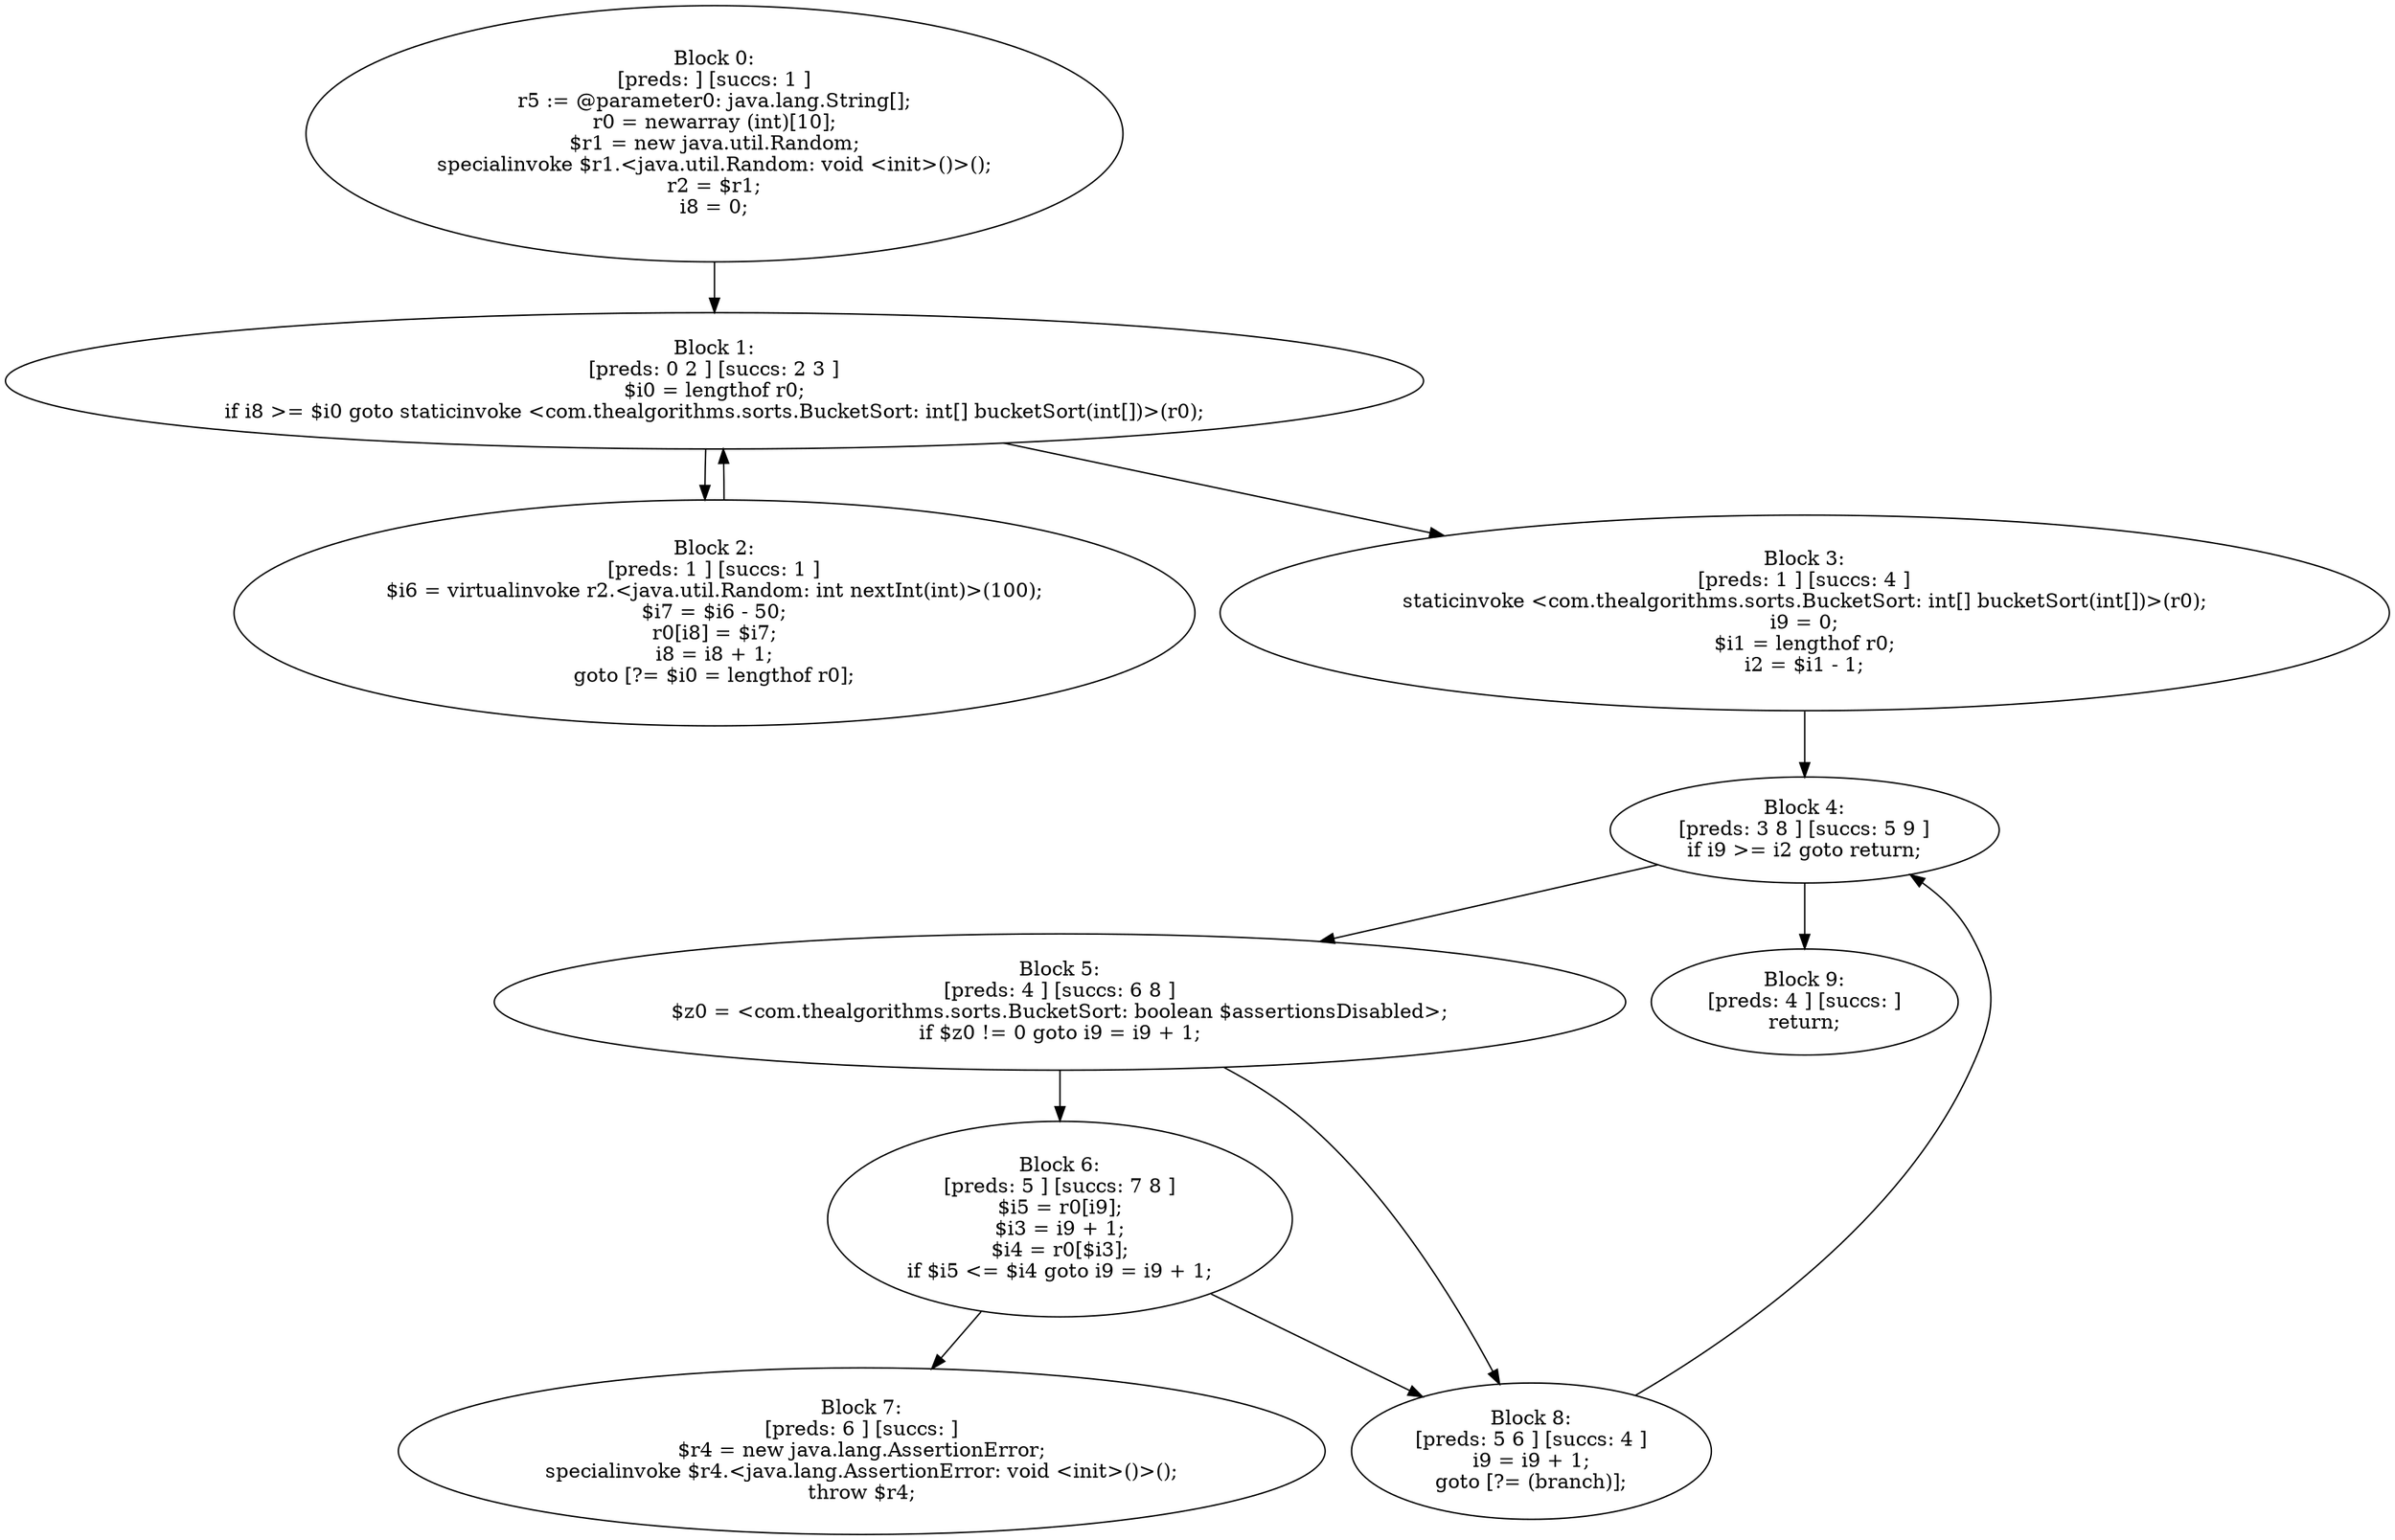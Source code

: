 digraph "unitGraph" {
    "Block 0:
[preds: ] [succs: 1 ]
r5 := @parameter0: java.lang.String[];
r0 = newarray (int)[10];
$r1 = new java.util.Random;
specialinvoke $r1.<java.util.Random: void <init>()>();
r2 = $r1;
i8 = 0;
"
    "Block 1:
[preds: 0 2 ] [succs: 2 3 ]
$i0 = lengthof r0;
if i8 >= $i0 goto staticinvoke <com.thealgorithms.sorts.BucketSort: int[] bucketSort(int[])>(r0);
"
    "Block 2:
[preds: 1 ] [succs: 1 ]
$i6 = virtualinvoke r2.<java.util.Random: int nextInt(int)>(100);
$i7 = $i6 - 50;
r0[i8] = $i7;
i8 = i8 + 1;
goto [?= $i0 = lengthof r0];
"
    "Block 3:
[preds: 1 ] [succs: 4 ]
staticinvoke <com.thealgorithms.sorts.BucketSort: int[] bucketSort(int[])>(r0);
i9 = 0;
$i1 = lengthof r0;
i2 = $i1 - 1;
"
    "Block 4:
[preds: 3 8 ] [succs: 5 9 ]
if i9 >= i2 goto return;
"
    "Block 5:
[preds: 4 ] [succs: 6 8 ]
$z0 = <com.thealgorithms.sorts.BucketSort: boolean $assertionsDisabled>;
if $z0 != 0 goto i9 = i9 + 1;
"
    "Block 6:
[preds: 5 ] [succs: 7 8 ]
$i5 = r0[i9];
$i3 = i9 + 1;
$i4 = r0[$i3];
if $i5 <= $i4 goto i9 = i9 + 1;
"
    "Block 7:
[preds: 6 ] [succs: ]
$r4 = new java.lang.AssertionError;
specialinvoke $r4.<java.lang.AssertionError: void <init>()>();
throw $r4;
"
    "Block 8:
[preds: 5 6 ] [succs: 4 ]
i9 = i9 + 1;
goto [?= (branch)];
"
    "Block 9:
[preds: 4 ] [succs: ]
return;
"
    "Block 0:
[preds: ] [succs: 1 ]
r5 := @parameter0: java.lang.String[];
r0 = newarray (int)[10];
$r1 = new java.util.Random;
specialinvoke $r1.<java.util.Random: void <init>()>();
r2 = $r1;
i8 = 0;
"->"Block 1:
[preds: 0 2 ] [succs: 2 3 ]
$i0 = lengthof r0;
if i8 >= $i0 goto staticinvoke <com.thealgorithms.sorts.BucketSort: int[] bucketSort(int[])>(r0);
";
    "Block 1:
[preds: 0 2 ] [succs: 2 3 ]
$i0 = lengthof r0;
if i8 >= $i0 goto staticinvoke <com.thealgorithms.sorts.BucketSort: int[] bucketSort(int[])>(r0);
"->"Block 2:
[preds: 1 ] [succs: 1 ]
$i6 = virtualinvoke r2.<java.util.Random: int nextInt(int)>(100);
$i7 = $i6 - 50;
r0[i8] = $i7;
i8 = i8 + 1;
goto [?= $i0 = lengthof r0];
";
    "Block 1:
[preds: 0 2 ] [succs: 2 3 ]
$i0 = lengthof r0;
if i8 >= $i0 goto staticinvoke <com.thealgorithms.sorts.BucketSort: int[] bucketSort(int[])>(r0);
"->"Block 3:
[preds: 1 ] [succs: 4 ]
staticinvoke <com.thealgorithms.sorts.BucketSort: int[] bucketSort(int[])>(r0);
i9 = 0;
$i1 = lengthof r0;
i2 = $i1 - 1;
";
    "Block 2:
[preds: 1 ] [succs: 1 ]
$i6 = virtualinvoke r2.<java.util.Random: int nextInt(int)>(100);
$i7 = $i6 - 50;
r0[i8] = $i7;
i8 = i8 + 1;
goto [?= $i0 = lengthof r0];
"->"Block 1:
[preds: 0 2 ] [succs: 2 3 ]
$i0 = lengthof r0;
if i8 >= $i0 goto staticinvoke <com.thealgorithms.sorts.BucketSort: int[] bucketSort(int[])>(r0);
";
    "Block 3:
[preds: 1 ] [succs: 4 ]
staticinvoke <com.thealgorithms.sorts.BucketSort: int[] bucketSort(int[])>(r0);
i9 = 0;
$i1 = lengthof r0;
i2 = $i1 - 1;
"->"Block 4:
[preds: 3 8 ] [succs: 5 9 ]
if i9 >= i2 goto return;
";
    "Block 4:
[preds: 3 8 ] [succs: 5 9 ]
if i9 >= i2 goto return;
"->"Block 5:
[preds: 4 ] [succs: 6 8 ]
$z0 = <com.thealgorithms.sorts.BucketSort: boolean $assertionsDisabled>;
if $z0 != 0 goto i9 = i9 + 1;
";
    "Block 4:
[preds: 3 8 ] [succs: 5 9 ]
if i9 >= i2 goto return;
"->"Block 9:
[preds: 4 ] [succs: ]
return;
";
    "Block 5:
[preds: 4 ] [succs: 6 8 ]
$z0 = <com.thealgorithms.sorts.BucketSort: boolean $assertionsDisabled>;
if $z0 != 0 goto i9 = i9 + 1;
"->"Block 6:
[preds: 5 ] [succs: 7 8 ]
$i5 = r0[i9];
$i3 = i9 + 1;
$i4 = r0[$i3];
if $i5 <= $i4 goto i9 = i9 + 1;
";
    "Block 5:
[preds: 4 ] [succs: 6 8 ]
$z0 = <com.thealgorithms.sorts.BucketSort: boolean $assertionsDisabled>;
if $z0 != 0 goto i9 = i9 + 1;
"->"Block 8:
[preds: 5 6 ] [succs: 4 ]
i9 = i9 + 1;
goto [?= (branch)];
";
    "Block 6:
[preds: 5 ] [succs: 7 8 ]
$i5 = r0[i9];
$i3 = i9 + 1;
$i4 = r0[$i3];
if $i5 <= $i4 goto i9 = i9 + 1;
"->"Block 7:
[preds: 6 ] [succs: ]
$r4 = new java.lang.AssertionError;
specialinvoke $r4.<java.lang.AssertionError: void <init>()>();
throw $r4;
";
    "Block 6:
[preds: 5 ] [succs: 7 8 ]
$i5 = r0[i9];
$i3 = i9 + 1;
$i4 = r0[$i3];
if $i5 <= $i4 goto i9 = i9 + 1;
"->"Block 8:
[preds: 5 6 ] [succs: 4 ]
i9 = i9 + 1;
goto [?= (branch)];
";
    "Block 8:
[preds: 5 6 ] [succs: 4 ]
i9 = i9 + 1;
goto [?= (branch)];
"->"Block 4:
[preds: 3 8 ] [succs: 5 9 ]
if i9 >= i2 goto return;
";
}
